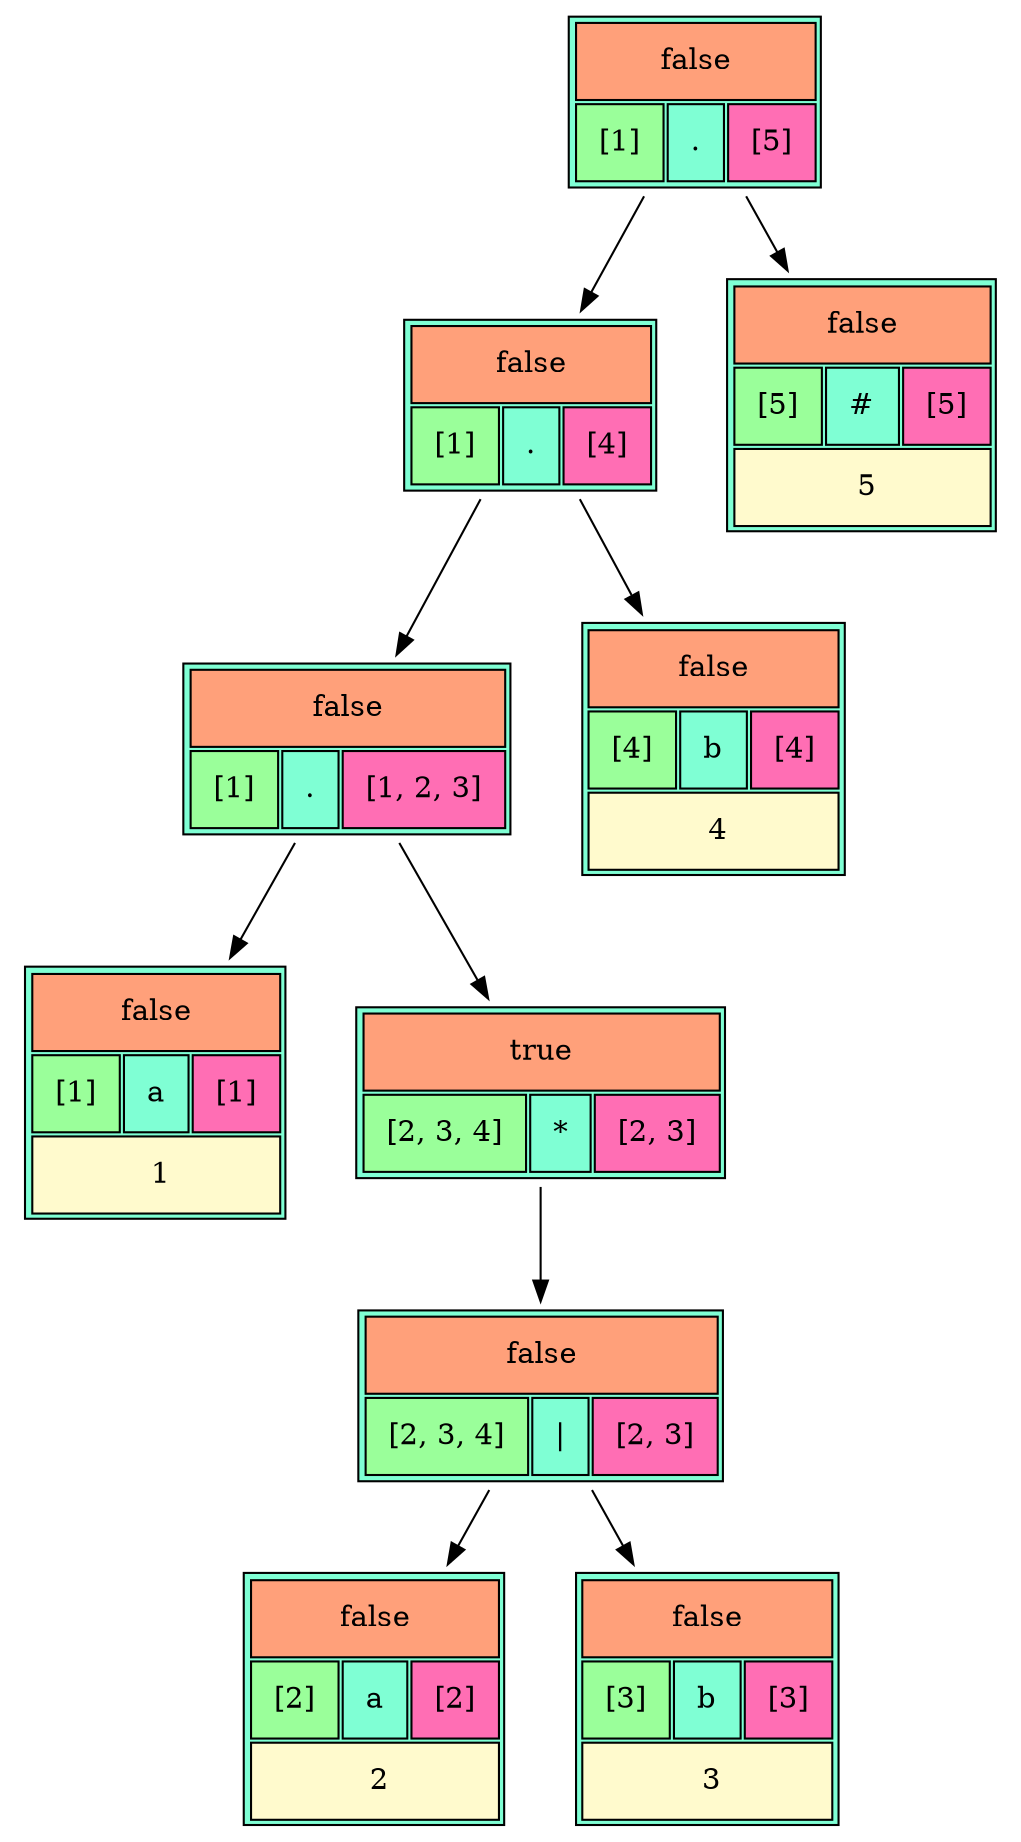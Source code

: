 digraph G { 
N1[shape = none label=<
 <TABLE bgcolor = "aquamarine1" border= "1" cellspacing="2" cellpadding="10" >
 <TR>
 <TD colspan="3" bgcolor="lightsalmon">false</TD>
 </TR>
 <TR>
<TD bgcolor="palegreen1">[1]</TD>
<TD>.</TD>
<TD bgcolor = "hotpink1">[5]</TD>
</TR>
</TABLE>>];N2[shape = none label=<
 <TABLE bgcolor = "aquamarine1" border= "1" cellspacing="2" cellpadding="10" >
 <TR>
 <TD colspan="3" bgcolor="lightsalmon">false</TD>
 </TR>
 <TR>
<TD bgcolor="palegreen1">[1]</TD>
<TD>.</TD>
<TD bgcolor = "hotpink1">[4]</TD>
</TR>
</TABLE>>];N1 -> N2;
N3[shape = none label=<
 <TABLE bgcolor = "aquamarine1" border= "1" cellspacing="2" cellpadding="10" >
 <TR>
 <TD colspan="3" bgcolor="lightsalmon">false</TD>
 </TR>
 <TR>
<TD bgcolor="palegreen1">[1]</TD>
<TD>.</TD>
<TD bgcolor = "hotpink1">[1, 2, 3]</TD>
</TR>
</TABLE>>];N2 -> N3;
N4[shape = none label=<
 <TABLE bgcolor = "aquamarine1" border= "1" cellspacing="2" cellpadding="10" >
 <TR>
 <TD colspan="3" bgcolor="lightsalmon">false</TD>
 </TR>
 <TR>
<TD bgcolor="palegreen1">[1]</TD>
<TD>a</TD>
<TD bgcolor = "hotpink1">[1]</TD>
</TR>
 <TR>
<TD colspan="3" bgcolor="lemonchiffon1"> 1</TD>
</TR>
</TABLE>>];N3 -> N4;
N5[shape = none label=<
 <TABLE bgcolor = "aquamarine1" border= "1" cellspacing="2" cellpadding="10" >
 <TR>
 <TD colspan="3" bgcolor="lightsalmon">true</TD>
 </TR>
 <TR>
<TD bgcolor="palegreen1">[2, 3, 4]</TD>
<TD>*</TD>
<TD bgcolor = "hotpink1">[2, 3]</TD>
</TR>
</TABLE>>];N3 -> N5;
N6[shape = none label=<
 <TABLE bgcolor = "aquamarine1" border= "1" cellspacing="2" cellpadding="10" >
 <TR>
 <TD colspan="3" bgcolor="lightsalmon">false</TD>
 </TR>
 <TR>
<TD bgcolor="palegreen1">[2, 3, 4]</TD>
<TD>|</TD>
<TD bgcolor = "hotpink1">[2, 3]</TD>
</TR>
</TABLE>>];N5 -> N6;
N7[shape = none label=<
 <TABLE bgcolor = "aquamarine1" border= "1" cellspacing="2" cellpadding="10" >
 <TR>
 <TD colspan="3" bgcolor="lightsalmon">false</TD>
 </TR>
 <TR>
<TD bgcolor="palegreen1">[2]</TD>
<TD>a</TD>
<TD bgcolor = "hotpink1">[2]</TD>
</TR>
 <TR>
<TD colspan="3" bgcolor="lemonchiffon1"> 2</TD>
</TR>
</TABLE>>];N6 -> N7;
N8[shape = none label=<
 <TABLE bgcolor = "aquamarine1" border= "1" cellspacing="2" cellpadding="10" >
 <TR>
 <TD colspan="3" bgcolor="lightsalmon">false</TD>
 </TR>
 <TR>
<TD bgcolor="palegreen1">[3]</TD>
<TD>b</TD>
<TD bgcolor = "hotpink1">[3]</TD>
</TR>
 <TR>
<TD colspan="3" bgcolor="lemonchiffon1"> 3</TD>
</TR>
</TABLE>>];N6 -> N8;
N9[shape = none label=<
 <TABLE bgcolor = "aquamarine1" border= "1" cellspacing="2" cellpadding="10" >
 <TR>
 <TD colspan="3" bgcolor="lightsalmon">false</TD>
 </TR>
 <TR>
<TD bgcolor="palegreen1">[4]</TD>
<TD>b</TD>
<TD bgcolor = "hotpink1">[4]</TD>
</TR>
 <TR>
<TD colspan="3" bgcolor="lemonchiffon1"> 4</TD>
</TR>
</TABLE>>];N2 -> N9;
N10[shape = none label=<
 <TABLE bgcolor = "aquamarine1" border= "1" cellspacing="2" cellpadding="10" >
 <TR>
 <TD colspan="3" bgcolor="lightsalmon">false</TD>
 </TR>
 <TR>
<TD bgcolor="palegreen1">[5]</TD>
<TD>#</TD>
<TD bgcolor = "hotpink1">[5]</TD>
</TR>
 <TR>
<TD colspan="3" bgcolor="lemonchiffon1"> 5</TD>
</TR>
</TABLE>>];N1 -> N10;

 }
